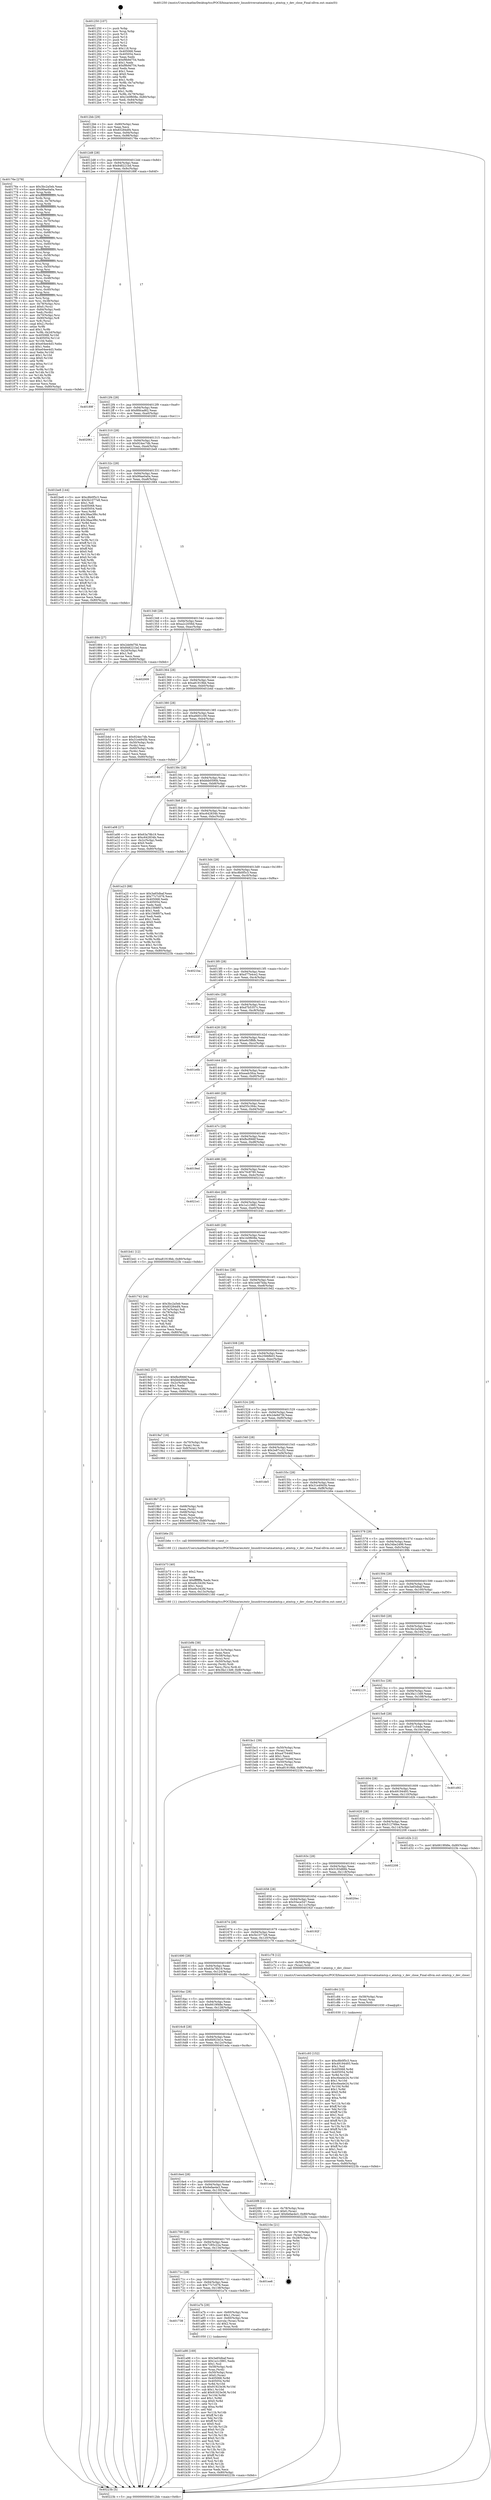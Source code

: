 digraph "0x401250" {
  label = "0x401250 (/mnt/c/Users/mathe/Desktop/tcc/POCII/binaries/extr_linuxdriversatmatmtcp.c_atmtcp_v_dev_close_Final-ollvm.out::main(0))"
  labelloc = "t"
  node[shape=record]

  Entry [label="",width=0.3,height=0.3,shape=circle,fillcolor=black,style=filled]
  "0x4012bb" [label="{
     0x4012bb [29]\l
     | [instrs]\l
     &nbsp;&nbsp;0x4012bb \<+3\>: mov -0x80(%rbp),%eax\l
     &nbsp;&nbsp;0x4012be \<+2\>: mov %eax,%ecx\l
     &nbsp;&nbsp;0x4012c0 \<+6\>: sub $0x83284df4,%ecx\l
     &nbsp;&nbsp;0x4012c6 \<+6\>: mov %eax,-0x94(%rbp)\l
     &nbsp;&nbsp;0x4012cc \<+6\>: mov %ecx,-0x98(%rbp)\l
     &nbsp;&nbsp;0x4012d2 \<+6\>: je 000000000040176e \<main+0x51e\>\l
  }"]
  "0x40176e" [label="{
     0x40176e [278]\l
     | [instrs]\l
     &nbsp;&nbsp;0x40176e \<+5\>: mov $0x3bc2a5eb,%eax\l
     &nbsp;&nbsp;0x401773 \<+5\>: mov $0x99ae0a0a,%ecx\l
     &nbsp;&nbsp;0x401778 \<+3\>: mov %rsp,%rdx\l
     &nbsp;&nbsp;0x40177b \<+4\>: add $0xfffffffffffffff0,%rdx\l
     &nbsp;&nbsp;0x40177f \<+3\>: mov %rdx,%rsp\l
     &nbsp;&nbsp;0x401782 \<+4\>: mov %rdx,-0x78(%rbp)\l
     &nbsp;&nbsp;0x401786 \<+3\>: mov %rsp,%rdx\l
     &nbsp;&nbsp;0x401789 \<+4\>: add $0xfffffffffffffff0,%rdx\l
     &nbsp;&nbsp;0x40178d \<+3\>: mov %rdx,%rsp\l
     &nbsp;&nbsp;0x401790 \<+3\>: mov %rsp,%rsi\l
     &nbsp;&nbsp;0x401793 \<+4\>: add $0xfffffffffffffff0,%rsi\l
     &nbsp;&nbsp;0x401797 \<+3\>: mov %rsi,%rsp\l
     &nbsp;&nbsp;0x40179a \<+4\>: mov %rsi,-0x70(%rbp)\l
     &nbsp;&nbsp;0x40179e \<+3\>: mov %rsp,%rsi\l
     &nbsp;&nbsp;0x4017a1 \<+4\>: add $0xfffffffffffffff0,%rsi\l
     &nbsp;&nbsp;0x4017a5 \<+3\>: mov %rsi,%rsp\l
     &nbsp;&nbsp;0x4017a8 \<+4\>: mov %rsi,-0x68(%rbp)\l
     &nbsp;&nbsp;0x4017ac \<+3\>: mov %rsp,%rsi\l
     &nbsp;&nbsp;0x4017af \<+4\>: add $0xfffffffffffffff0,%rsi\l
     &nbsp;&nbsp;0x4017b3 \<+3\>: mov %rsi,%rsp\l
     &nbsp;&nbsp;0x4017b6 \<+4\>: mov %rsi,-0x60(%rbp)\l
     &nbsp;&nbsp;0x4017ba \<+3\>: mov %rsp,%rsi\l
     &nbsp;&nbsp;0x4017bd \<+4\>: add $0xfffffffffffffff0,%rsi\l
     &nbsp;&nbsp;0x4017c1 \<+3\>: mov %rsi,%rsp\l
     &nbsp;&nbsp;0x4017c4 \<+4\>: mov %rsi,-0x58(%rbp)\l
     &nbsp;&nbsp;0x4017c8 \<+3\>: mov %rsp,%rsi\l
     &nbsp;&nbsp;0x4017cb \<+4\>: add $0xfffffffffffffff0,%rsi\l
     &nbsp;&nbsp;0x4017cf \<+3\>: mov %rsi,%rsp\l
     &nbsp;&nbsp;0x4017d2 \<+4\>: mov %rsi,-0x50(%rbp)\l
     &nbsp;&nbsp;0x4017d6 \<+3\>: mov %rsp,%rsi\l
     &nbsp;&nbsp;0x4017d9 \<+4\>: add $0xfffffffffffffff0,%rsi\l
     &nbsp;&nbsp;0x4017dd \<+3\>: mov %rsi,%rsp\l
     &nbsp;&nbsp;0x4017e0 \<+4\>: mov %rsi,-0x48(%rbp)\l
     &nbsp;&nbsp;0x4017e4 \<+3\>: mov %rsp,%rsi\l
     &nbsp;&nbsp;0x4017e7 \<+4\>: add $0xfffffffffffffff0,%rsi\l
     &nbsp;&nbsp;0x4017eb \<+3\>: mov %rsi,%rsp\l
     &nbsp;&nbsp;0x4017ee \<+4\>: mov %rsi,-0x40(%rbp)\l
     &nbsp;&nbsp;0x4017f2 \<+3\>: mov %rsp,%rsi\l
     &nbsp;&nbsp;0x4017f5 \<+4\>: add $0xfffffffffffffff0,%rsi\l
     &nbsp;&nbsp;0x4017f9 \<+3\>: mov %rsi,%rsp\l
     &nbsp;&nbsp;0x4017fc \<+4\>: mov %rsi,-0x38(%rbp)\l
     &nbsp;&nbsp;0x401800 \<+4\>: mov -0x78(%rbp),%rsi\l
     &nbsp;&nbsp;0x401804 \<+6\>: movl $0x0,(%rsi)\l
     &nbsp;&nbsp;0x40180a \<+6\>: mov -0x84(%rbp),%edi\l
     &nbsp;&nbsp;0x401810 \<+2\>: mov %edi,(%rdx)\l
     &nbsp;&nbsp;0x401812 \<+4\>: mov -0x70(%rbp),%rsi\l
     &nbsp;&nbsp;0x401816 \<+7\>: mov -0x90(%rbp),%r8\l
     &nbsp;&nbsp;0x40181d \<+3\>: mov %r8,(%rsi)\l
     &nbsp;&nbsp;0x401820 \<+3\>: cmpl $0x2,(%rdx)\l
     &nbsp;&nbsp;0x401823 \<+4\>: setne %r9b\l
     &nbsp;&nbsp;0x401827 \<+4\>: and $0x1,%r9b\l
     &nbsp;&nbsp;0x40182b \<+4\>: mov %r9b,-0x2d(%rbp)\l
     &nbsp;&nbsp;0x40182f \<+8\>: mov 0x405068,%r10d\l
     &nbsp;&nbsp;0x401837 \<+8\>: mov 0x405054,%r11d\l
     &nbsp;&nbsp;0x40183f \<+3\>: mov %r10d,%ebx\l
     &nbsp;&nbsp;0x401842 \<+6\>: add $0xe04ee4d3,%ebx\l
     &nbsp;&nbsp;0x401848 \<+3\>: sub $0x1,%ebx\l
     &nbsp;&nbsp;0x40184b \<+6\>: sub $0xe04ee4d3,%ebx\l
     &nbsp;&nbsp;0x401851 \<+4\>: imul %ebx,%r10d\l
     &nbsp;&nbsp;0x401855 \<+4\>: and $0x1,%r10d\l
     &nbsp;&nbsp;0x401859 \<+4\>: cmp $0x0,%r10d\l
     &nbsp;&nbsp;0x40185d \<+4\>: sete %r9b\l
     &nbsp;&nbsp;0x401861 \<+4\>: cmp $0xa,%r11d\l
     &nbsp;&nbsp;0x401865 \<+4\>: setl %r14b\l
     &nbsp;&nbsp;0x401869 \<+3\>: mov %r9b,%r15b\l
     &nbsp;&nbsp;0x40186c \<+3\>: and %r14b,%r15b\l
     &nbsp;&nbsp;0x40186f \<+3\>: xor %r14b,%r9b\l
     &nbsp;&nbsp;0x401872 \<+3\>: or %r9b,%r15b\l
     &nbsp;&nbsp;0x401875 \<+4\>: test $0x1,%r15b\l
     &nbsp;&nbsp;0x401879 \<+3\>: cmovne %ecx,%eax\l
     &nbsp;&nbsp;0x40187c \<+3\>: mov %eax,-0x80(%rbp)\l
     &nbsp;&nbsp;0x40187f \<+5\>: jmp 000000000040223b \<main+0xfeb\>\l
  }"]
  "0x4012d8" [label="{
     0x4012d8 [28]\l
     | [instrs]\l
     &nbsp;&nbsp;0x4012d8 \<+5\>: jmp 00000000004012dd \<main+0x8d\>\l
     &nbsp;&nbsp;0x4012dd \<+6\>: mov -0x94(%rbp),%eax\l
     &nbsp;&nbsp;0x4012e3 \<+5\>: sub $0x848221bd,%eax\l
     &nbsp;&nbsp;0x4012e8 \<+6\>: mov %eax,-0x9c(%rbp)\l
     &nbsp;&nbsp;0x4012ee \<+6\>: je 000000000040189f \<main+0x64f\>\l
  }"]
  Exit [label="",width=0.3,height=0.3,shape=circle,fillcolor=black,style=filled,peripheries=2]
  "0x40189f" [label="{
     0x40189f\l
  }", style=dashed]
  "0x4012f4" [label="{
     0x4012f4 [28]\l
     | [instrs]\l
     &nbsp;&nbsp;0x4012f4 \<+5\>: jmp 00000000004012f9 \<main+0xa9\>\l
     &nbsp;&nbsp;0x4012f9 \<+6\>: mov -0x94(%rbp),%eax\l
     &nbsp;&nbsp;0x4012ff \<+5\>: sub $0x8fdcad62,%eax\l
     &nbsp;&nbsp;0x401304 \<+6\>: mov %eax,-0xa0(%rbp)\l
     &nbsp;&nbsp;0x40130a \<+6\>: je 0000000000402061 \<main+0xe11\>\l
  }"]
  "0x401c93" [label="{
     0x401c93 [152]\l
     | [instrs]\l
     &nbsp;&nbsp;0x401c93 \<+5\>: mov $0xc8b0f5c3,%ecx\l
     &nbsp;&nbsp;0x401c98 \<+5\>: mov $0x49194493,%edx\l
     &nbsp;&nbsp;0x401c9d \<+3\>: mov $0x1,%sil\l
     &nbsp;&nbsp;0x401ca0 \<+8\>: mov 0x405068,%r8d\l
     &nbsp;&nbsp;0x401ca8 \<+8\>: mov 0x405054,%r9d\l
     &nbsp;&nbsp;0x401cb0 \<+3\>: mov %r8d,%r10d\l
     &nbsp;&nbsp;0x401cb3 \<+7\>: sub $0xc6ea4e24,%r10d\l
     &nbsp;&nbsp;0x401cba \<+4\>: sub $0x1,%r10d\l
     &nbsp;&nbsp;0x401cbe \<+7\>: add $0xc6ea4e24,%r10d\l
     &nbsp;&nbsp;0x401cc5 \<+4\>: imul %r10d,%r8d\l
     &nbsp;&nbsp;0x401cc9 \<+4\>: and $0x1,%r8d\l
     &nbsp;&nbsp;0x401ccd \<+4\>: cmp $0x0,%r8d\l
     &nbsp;&nbsp;0x401cd1 \<+4\>: sete %r11b\l
     &nbsp;&nbsp;0x401cd5 \<+4\>: cmp $0xa,%r9d\l
     &nbsp;&nbsp;0x401cd9 \<+3\>: setl %bl\l
     &nbsp;&nbsp;0x401cdc \<+3\>: mov %r11b,%r14b\l
     &nbsp;&nbsp;0x401cdf \<+4\>: xor $0xff,%r14b\l
     &nbsp;&nbsp;0x401ce3 \<+3\>: mov %bl,%r15b\l
     &nbsp;&nbsp;0x401ce6 \<+4\>: xor $0xff,%r15b\l
     &nbsp;&nbsp;0x401cea \<+4\>: xor $0x1,%sil\l
     &nbsp;&nbsp;0x401cee \<+3\>: mov %r14b,%r12b\l
     &nbsp;&nbsp;0x401cf1 \<+4\>: and $0xff,%r12b\l
     &nbsp;&nbsp;0x401cf5 \<+3\>: and %sil,%r11b\l
     &nbsp;&nbsp;0x401cf8 \<+3\>: mov %r15b,%r13b\l
     &nbsp;&nbsp;0x401cfb \<+4\>: and $0xff,%r13b\l
     &nbsp;&nbsp;0x401cff \<+3\>: and %sil,%bl\l
     &nbsp;&nbsp;0x401d02 \<+3\>: or %r11b,%r12b\l
     &nbsp;&nbsp;0x401d05 \<+3\>: or %bl,%r13b\l
     &nbsp;&nbsp;0x401d08 \<+3\>: xor %r13b,%r12b\l
     &nbsp;&nbsp;0x401d0b \<+3\>: or %r15b,%r14b\l
     &nbsp;&nbsp;0x401d0e \<+4\>: xor $0xff,%r14b\l
     &nbsp;&nbsp;0x401d12 \<+4\>: or $0x1,%sil\l
     &nbsp;&nbsp;0x401d16 \<+3\>: and %sil,%r14b\l
     &nbsp;&nbsp;0x401d19 \<+3\>: or %r14b,%r12b\l
     &nbsp;&nbsp;0x401d1c \<+4\>: test $0x1,%r12b\l
     &nbsp;&nbsp;0x401d20 \<+3\>: cmovne %edx,%ecx\l
     &nbsp;&nbsp;0x401d23 \<+3\>: mov %ecx,-0x80(%rbp)\l
     &nbsp;&nbsp;0x401d26 \<+5\>: jmp 000000000040223b \<main+0xfeb\>\l
  }"]
  "0x402061" [label="{
     0x402061\l
  }", style=dashed]
  "0x401310" [label="{
     0x401310 [28]\l
     | [instrs]\l
     &nbsp;&nbsp;0x401310 \<+5\>: jmp 0000000000401315 \<main+0xc5\>\l
     &nbsp;&nbsp;0x401315 \<+6\>: mov -0x94(%rbp),%eax\l
     &nbsp;&nbsp;0x40131b \<+5\>: sub $0x924ec7db,%eax\l
     &nbsp;&nbsp;0x401320 \<+6\>: mov %eax,-0xa4(%rbp)\l
     &nbsp;&nbsp;0x401326 \<+6\>: je 0000000000401be8 \<main+0x998\>\l
  }"]
  "0x401c84" [label="{
     0x401c84 [15]\l
     | [instrs]\l
     &nbsp;&nbsp;0x401c84 \<+4\>: mov -0x58(%rbp),%rax\l
     &nbsp;&nbsp;0x401c88 \<+3\>: mov (%rax),%rax\l
     &nbsp;&nbsp;0x401c8b \<+3\>: mov %rax,%rdi\l
     &nbsp;&nbsp;0x401c8e \<+5\>: call 0000000000401030 \<free@plt\>\l
     | [calls]\l
     &nbsp;&nbsp;0x401030 \{1\} (unknown)\l
  }"]
  "0x401be8" [label="{
     0x401be8 [144]\l
     | [instrs]\l
     &nbsp;&nbsp;0x401be8 \<+5\>: mov $0xc8b0f5c3,%eax\l
     &nbsp;&nbsp;0x401bed \<+5\>: mov $0x5b1077e8,%ecx\l
     &nbsp;&nbsp;0x401bf2 \<+2\>: mov $0x1,%dl\l
     &nbsp;&nbsp;0x401bf4 \<+7\>: mov 0x405068,%esi\l
     &nbsp;&nbsp;0x401bfb \<+7\>: mov 0x405054,%edi\l
     &nbsp;&nbsp;0x401c02 \<+3\>: mov %esi,%r8d\l
     &nbsp;&nbsp;0x401c05 \<+7\>: sub $0x38aa3f6c,%r8d\l
     &nbsp;&nbsp;0x401c0c \<+4\>: sub $0x1,%r8d\l
     &nbsp;&nbsp;0x401c10 \<+7\>: add $0x38aa3f6c,%r8d\l
     &nbsp;&nbsp;0x401c17 \<+4\>: imul %r8d,%esi\l
     &nbsp;&nbsp;0x401c1b \<+3\>: and $0x1,%esi\l
     &nbsp;&nbsp;0x401c1e \<+3\>: cmp $0x0,%esi\l
     &nbsp;&nbsp;0x401c21 \<+4\>: sete %r9b\l
     &nbsp;&nbsp;0x401c25 \<+3\>: cmp $0xa,%edi\l
     &nbsp;&nbsp;0x401c28 \<+4\>: setl %r10b\l
     &nbsp;&nbsp;0x401c2c \<+3\>: mov %r9b,%r11b\l
     &nbsp;&nbsp;0x401c2f \<+4\>: xor $0xff,%r11b\l
     &nbsp;&nbsp;0x401c33 \<+3\>: mov %r10b,%bl\l
     &nbsp;&nbsp;0x401c36 \<+3\>: xor $0xff,%bl\l
     &nbsp;&nbsp;0x401c39 \<+3\>: xor $0x0,%dl\l
     &nbsp;&nbsp;0x401c3c \<+3\>: mov %r11b,%r14b\l
     &nbsp;&nbsp;0x401c3f \<+4\>: and $0x0,%r14b\l
     &nbsp;&nbsp;0x401c43 \<+3\>: and %dl,%r9b\l
     &nbsp;&nbsp;0x401c46 \<+3\>: mov %bl,%r15b\l
     &nbsp;&nbsp;0x401c49 \<+4\>: and $0x0,%r15b\l
     &nbsp;&nbsp;0x401c4d \<+3\>: and %dl,%r10b\l
     &nbsp;&nbsp;0x401c50 \<+3\>: or %r9b,%r14b\l
     &nbsp;&nbsp;0x401c53 \<+3\>: or %r10b,%r15b\l
     &nbsp;&nbsp;0x401c56 \<+3\>: xor %r15b,%r14b\l
     &nbsp;&nbsp;0x401c59 \<+3\>: or %bl,%r11b\l
     &nbsp;&nbsp;0x401c5c \<+4\>: xor $0xff,%r11b\l
     &nbsp;&nbsp;0x401c60 \<+3\>: or $0x0,%dl\l
     &nbsp;&nbsp;0x401c63 \<+3\>: and %dl,%r11b\l
     &nbsp;&nbsp;0x401c66 \<+3\>: or %r11b,%r14b\l
     &nbsp;&nbsp;0x401c69 \<+4\>: test $0x1,%r14b\l
     &nbsp;&nbsp;0x401c6d \<+3\>: cmovne %ecx,%eax\l
     &nbsp;&nbsp;0x401c70 \<+3\>: mov %eax,-0x80(%rbp)\l
     &nbsp;&nbsp;0x401c73 \<+5\>: jmp 000000000040223b \<main+0xfeb\>\l
  }"]
  "0x40132c" [label="{
     0x40132c [28]\l
     | [instrs]\l
     &nbsp;&nbsp;0x40132c \<+5\>: jmp 0000000000401331 \<main+0xe1\>\l
     &nbsp;&nbsp;0x401331 \<+6\>: mov -0x94(%rbp),%eax\l
     &nbsp;&nbsp;0x401337 \<+5\>: sub $0x99ae0a0a,%eax\l
     &nbsp;&nbsp;0x40133c \<+6\>: mov %eax,-0xa8(%rbp)\l
     &nbsp;&nbsp;0x401342 \<+6\>: je 0000000000401884 \<main+0x634\>\l
  }"]
  "0x401b9b" [label="{
     0x401b9b [38]\l
     | [instrs]\l
     &nbsp;&nbsp;0x401b9b \<+6\>: mov -0x13c(%rbp),%ecx\l
     &nbsp;&nbsp;0x401ba1 \<+3\>: imul %eax,%ecx\l
     &nbsp;&nbsp;0x401ba4 \<+4\>: mov -0x58(%rbp),%rsi\l
     &nbsp;&nbsp;0x401ba8 \<+3\>: mov (%rsi),%rsi\l
     &nbsp;&nbsp;0x401bab \<+4\>: mov -0x50(%rbp),%rdi\l
     &nbsp;&nbsp;0x401baf \<+3\>: movslq (%rdi),%rdi\l
     &nbsp;&nbsp;0x401bb2 \<+3\>: mov %ecx,(%rsi,%rdi,4)\l
     &nbsp;&nbsp;0x401bb5 \<+7\>: movl $0x3fa113d9,-0x80(%rbp)\l
     &nbsp;&nbsp;0x401bbc \<+5\>: jmp 000000000040223b \<main+0xfeb\>\l
  }"]
  "0x401884" [label="{
     0x401884 [27]\l
     | [instrs]\l
     &nbsp;&nbsp;0x401884 \<+5\>: mov $0x2de9d7fd,%eax\l
     &nbsp;&nbsp;0x401889 \<+5\>: mov $0x848221bd,%ecx\l
     &nbsp;&nbsp;0x40188e \<+3\>: mov -0x2d(%rbp),%dl\l
     &nbsp;&nbsp;0x401891 \<+3\>: test $0x1,%dl\l
     &nbsp;&nbsp;0x401894 \<+3\>: cmovne %ecx,%eax\l
     &nbsp;&nbsp;0x401897 \<+3\>: mov %eax,-0x80(%rbp)\l
     &nbsp;&nbsp;0x40189a \<+5\>: jmp 000000000040223b \<main+0xfeb\>\l
  }"]
  "0x401348" [label="{
     0x401348 [28]\l
     | [instrs]\l
     &nbsp;&nbsp;0x401348 \<+5\>: jmp 000000000040134d \<main+0xfd\>\l
     &nbsp;&nbsp;0x40134d \<+6\>: mov -0x94(%rbp),%eax\l
     &nbsp;&nbsp;0x401353 \<+5\>: sub $0xa2c2056d,%eax\l
     &nbsp;&nbsp;0x401358 \<+6\>: mov %eax,-0xac(%rbp)\l
     &nbsp;&nbsp;0x40135e \<+6\>: je 0000000000402009 \<main+0xdb9\>\l
  }"]
  "0x401b73" [label="{
     0x401b73 [40]\l
     | [instrs]\l
     &nbsp;&nbsp;0x401b73 \<+5\>: mov $0x2,%ecx\l
     &nbsp;&nbsp;0x401b78 \<+1\>: cltd\l
     &nbsp;&nbsp;0x401b79 \<+2\>: idiv %ecx\l
     &nbsp;&nbsp;0x401b7b \<+6\>: imul $0xfffffffe,%edx,%ecx\l
     &nbsp;&nbsp;0x401b81 \<+6\>: sub $0xe6c342fd,%ecx\l
     &nbsp;&nbsp;0x401b87 \<+3\>: add $0x1,%ecx\l
     &nbsp;&nbsp;0x401b8a \<+6\>: add $0xe6c342fd,%ecx\l
     &nbsp;&nbsp;0x401b90 \<+6\>: mov %ecx,-0x13c(%rbp)\l
     &nbsp;&nbsp;0x401b96 \<+5\>: call 0000000000401160 \<next_i\>\l
     | [calls]\l
     &nbsp;&nbsp;0x401160 \{1\} (/mnt/c/Users/mathe/Desktop/tcc/POCII/binaries/extr_linuxdriversatmatmtcp.c_atmtcp_v_dev_close_Final-ollvm.out::next_i)\l
  }"]
  "0x402009" [label="{
     0x402009\l
  }", style=dashed]
  "0x401364" [label="{
     0x401364 [28]\l
     | [instrs]\l
     &nbsp;&nbsp;0x401364 \<+5\>: jmp 0000000000401369 \<main+0x119\>\l
     &nbsp;&nbsp;0x401369 \<+6\>: mov -0x94(%rbp),%eax\l
     &nbsp;&nbsp;0x40136f \<+5\>: sub $0xa81919bb,%eax\l
     &nbsp;&nbsp;0x401374 \<+6\>: mov %eax,-0xb0(%rbp)\l
     &nbsp;&nbsp;0x40137a \<+6\>: je 0000000000401b4d \<main+0x8fd\>\l
  }"]
  "0x401a98" [label="{
     0x401a98 [169]\l
     | [instrs]\l
     &nbsp;&nbsp;0x401a98 \<+5\>: mov $0x3a65dbaf,%ecx\l
     &nbsp;&nbsp;0x401a9d \<+5\>: mov $0x1a1c3881,%edx\l
     &nbsp;&nbsp;0x401aa2 \<+3\>: mov $0x1,%sil\l
     &nbsp;&nbsp;0x401aa5 \<+4\>: mov -0x58(%rbp),%rdi\l
     &nbsp;&nbsp;0x401aa9 \<+3\>: mov %rax,(%rdi)\l
     &nbsp;&nbsp;0x401aac \<+4\>: mov -0x50(%rbp),%rax\l
     &nbsp;&nbsp;0x401ab0 \<+6\>: movl $0x0,(%rax)\l
     &nbsp;&nbsp;0x401ab6 \<+8\>: mov 0x405068,%r8d\l
     &nbsp;&nbsp;0x401abe \<+8\>: mov 0x405054,%r9d\l
     &nbsp;&nbsp;0x401ac6 \<+3\>: mov %r8d,%r10d\l
     &nbsp;&nbsp;0x401ac9 \<+7\>: sub $0x91923e36,%r10d\l
     &nbsp;&nbsp;0x401ad0 \<+4\>: sub $0x1,%r10d\l
     &nbsp;&nbsp;0x401ad4 \<+7\>: add $0x91923e36,%r10d\l
     &nbsp;&nbsp;0x401adb \<+4\>: imul %r10d,%r8d\l
     &nbsp;&nbsp;0x401adf \<+4\>: and $0x1,%r8d\l
     &nbsp;&nbsp;0x401ae3 \<+4\>: cmp $0x0,%r8d\l
     &nbsp;&nbsp;0x401ae7 \<+4\>: sete %r11b\l
     &nbsp;&nbsp;0x401aeb \<+4\>: cmp $0xa,%r9d\l
     &nbsp;&nbsp;0x401aef \<+3\>: setl %bl\l
     &nbsp;&nbsp;0x401af2 \<+3\>: mov %r11b,%r14b\l
     &nbsp;&nbsp;0x401af5 \<+4\>: xor $0xff,%r14b\l
     &nbsp;&nbsp;0x401af9 \<+3\>: mov %bl,%r15b\l
     &nbsp;&nbsp;0x401afc \<+4\>: xor $0xff,%r15b\l
     &nbsp;&nbsp;0x401b00 \<+4\>: xor $0x0,%sil\l
     &nbsp;&nbsp;0x401b04 \<+3\>: mov %r14b,%r12b\l
     &nbsp;&nbsp;0x401b07 \<+4\>: and $0x0,%r12b\l
     &nbsp;&nbsp;0x401b0b \<+3\>: and %sil,%r11b\l
     &nbsp;&nbsp;0x401b0e \<+3\>: mov %r15b,%r13b\l
     &nbsp;&nbsp;0x401b11 \<+4\>: and $0x0,%r13b\l
     &nbsp;&nbsp;0x401b15 \<+3\>: and %sil,%bl\l
     &nbsp;&nbsp;0x401b18 \<+3\>: or %r11b,%r12b\l
     &nbsp;&nbsp;0x401b1b \<+3\>: or %bl,%r13b\l
     &nbsp;&nbsp;0x401b1e \<+3\>: xor %r13b,%r12b\l
     &nbsp;&nbsp;0x401b21 \<+3\>: or %r15b,%r14b\l
     &nbsp;&nbsp;0x401b24 \<+4\>: xor $0xff,%r14b\l
     &nbsp;&nbsp;0x401b28 \<+4\>: or $0x0,%sil\l
     &nbsp;&nbsp;0x401b2c \<+3\>: and %sil,%r14b\l
     &nbsp;&nbsp;0x401b2f \<+3\>: or %r14b,%r12b\l
     &nbsp;&nbsp;0x401b32 \<+4\>: test $0x1,%r12b\l
     &nbsp;&nbsp;0x401b36 \<+3\>: cmovne %edx,%ecx\l
     &nbsp;&nbsp;0x401b39 \<+3\>: mov %ecx,-0x80(%rbp)\l
     &nbsp;&nbsp;0x401b3c \<+5\>: jmp 000000000040223b \<main+0xfeb\>\l
  }"]
  "0x401b4d" [label="{
     0x401b4d [33]\l
     | [instrs]\l
     &nbsp;&nbsp;0x401b4d \<+5\>: mov $0x924ec7db,%eax\l
     &nbsp;&nbsp;0x401b52 \<+5\>: mov $0x31e4945b,%ecx\l
     &nbsp;&nbsp;0x401b57 \<+4\>: mov -0x50(%rbp),%rdx\l
     &nbsp;&nbsp;0x401b5b \<+2\>: mov (%rdx),%esi\l
     &nbsp;&nbsp;0x401b5d \<+4\>: mov -0x60(%rbp),%rdx\l
     &nbsp;&nbsp;0x401b61 \<+2\>: cmp (%rdx),%esi\l
     &nbsp;&nbsp;0x401b63 \<+3\>: cmovl %ecx,%eax\l
     &nbsp;&nbsp;0x401b66 \<+3\>: mov %eax,-0x80(%rbp)\l
     &nbsp;&nbsp;0x401b69 \<+5\>: jmp 000000000040223b \<main+0xfeb\>\l
  }"]
  "0x401380" [label="{
     0x401380 [28]\l
     | [instrs]\l
     &nbsp;&nbsp;0x401380 \<+5\>: jmp 0000000000401385 \<main+0x135\>\l
     &nbsp;&nbsp;0x401385 \<+6\>: mov -0x94(%rbp),%eax\l
     &nbsp;&nbsp;0x40138b \<+5\>: sub $0xa9d01c56,%eax\l
     &nbsp;&nbsp;0x401390 \<+6\>: mov %eax,-0xb4(%rbp)\l
     &nbsp;&nbsp;0x401396 \<+6\>: je 0000000000402165 \<main+0xf15\>\l
  }"]
  "0x401738" [label="{
     0x401738\l
  }", style=dashed]
  "0x402165" [label="{
     0x402165\l
  }", style=dashed]
  "0x40139c" [label="{
     0x40139c [28]\l
     | [instrs]\l
     &nbsp;&nbsp;0x40139c \<+5\>: jmp 00000000004013a1 \<main+0x151\>\l
     &nbsp;&nbsp;0x4013a1 \<+6\>: mov -0x94(%rbp),%eax\l
     &nbsp;&nbsp;0x4013a7 \<+5\>: sub $0xbbb0590b,%eax\l
     &nbsp;&nbsp;0x4013ac \<+6\>: mov %eax,-0xb8(%rbp)\l
     &nbsp;&nbsp;0x4013b2 \<+6\>: je 0000000000401a08 \<main+0x7b8\>\l
  }"]
  "0x401a7b" [label="{
     0x401a7b [29]\l
     | [instrs]\l
     &nbsp;&nbsp;0x401a7b \<+4\>: mov -0x60(%rbp),%rax\l
     &nbsp;&nbsp;0x401a7f \<+6\>: movl $0x1,(%rax)\l
     &nbsp;&nbsp;0x401a85 \<+4\>: mov -0x60(%rbp),%rax\l
     &nbsp;&nbsp;0x401a89 \<+3\>: movslq (%rax),%rax\l
     &nbsp;&nbsp;0x401a8c \<+4\>: shl $0x2,%rax\l
     &nbsp;&nbsp;0x401a90 \<+3\>: mov %rax,%rdi\l
     &nbsp;&nbsp;0x401a93 \<+5\>: call 0000000000401050 \<malloc@plt\>\l
     | [calls]\l
     &nbsp;&nbsp;0x401050 \{1\} (unknown)\l
  }"]
  "0x401a08" [label="{
     0x401a08 [27]\l
     | [instrs]\l
     &nbsp;&nbsp;0x401a08 \<+5\>: mov $0x63a78b19,%eax\l
     &nbsp;&nbsp;0x401a0d \<+5\>: mov $0xc642834b,%ecx\l
     &nbsp;&nbsp;0x401a12 \<+3\>: mov -0x2c(%rbp),%edx\l
     &nbsp;&nbsp;0x401a15 \<+3\>: cmp $0x0,%edx\l
     &nbsp;&nbsp;0x401a18 \<+3\>: cmove %ecx,%eax\l
     &nbsp;&nbsp;0x401a1b \<+3\>: mov %eax,-0x80(%rbp)\l
     &nbsp;&nbsp;0x401a1e \<+5\>: jmp 000000000040223b \<main+0xfeb\>\l
  }"]
  "0x4013b8" [label="{
     0x4013b8 [28]\l
     | [instrs]\l
     &nbsp;&nbsp;0x4013b8 \<+5\>: jmp 00000000004013bd \<main+0x16d\>\l
     &nbsp;&nbsp;0x4013bd \<+6\>: mov -0x94(%rbp),%eax\l
     &nbsp;&nbsp;0x4013c3 \<+5\>: sub $0xc642834b,%eax\l
     &nbsp;&nbsp;0x4013c8 \<+6\>: mov %eax,-0xbc(%rbp)\l
     &nbsp;&nbsp;0x4013ce \<+6\>: je 0000000000401a23 \<main+0x7d3\>\l
  }"]
  "0x40171c" [label="{
     0x40171c [28]\l
     | [instrs]\l
     &nbsp;&nbsp;0x40171c \<+5\>: jmp 0000000000401721 \<main+0x4d1\>\l
     &nbsp;&nbsp;0x401721 \<+6\>: mov -0x94(%rbp),%eax\l
     &nbsp;&nbsp;0x401727 \<+5\>: sub $0x77c7c076,%eax\l
     &nbsp;&nbsp;0x40172c \<+6\>: mov %eax,-0x138(%rbp)\l
     &nbsp;&nbsp;0x401732 \<+6\>: je 0000000000401a7b \<main+0x82b\>\l
  }"]
  "0x401a23" [label="{
     0x401a23 [88]\l
     | [instrs]\l
     &nbsp;&nbsp;0x401a23 \<+5\>: mov $0x3a65dbaf,%eax\l
     &nbsp;&nbsp;0x401a28 \<+5\>: mov $0x77c7c076,%ecx\l
     &nbsp;&nbsp;0x401a2d \<+7\>: mov 0x405068,%edx\l
     &nbsp;&nbsp;0x401a34 \<+7\>: mov 0x405054,%esi\l
     &nbsp;&nbsp;0x401a3b \<+2\>: mov %edx,%edi\l
     &nbsp;&nbsp;0x401a3d \<+6\>: add $0x1568f07a,%edi\l
     &nbsp;&nbsp;0x401a43 \<+3\>: sub $0x1,%edi\l
     &nbsp;&nbsp;0x401a46 \<+6\>: sub $0x1568f07a,%edi\l
     &nbsp;&nbsp;0x401a4c \<+3\>: imul %edi,%edx\l
     &nbsp;&nbsp;0x401a4f \<+3\>: and $0x1,%edx\l
     &nbsp;&nbsp;0x401a52 \<+3\>: cmp $0x0,%edx\l
     &nbsp;&nbsp;0x401a55 \<+4\>: sete %r8b\l
     &nbsp;&nbsp;0x401a59 \<+3\>: cmp $0xa,%esi\l
     &nbsp;&nbsp;0x401a5c \<+4\>: setl %r9b\l
     &nbsp;&nbsp;0x401a60 \<+3\>: mov %r8b,%r10b\l
     &nbsp;&nbsp;0x401a63 \<+3\>: and %r9b,%r10b\l
     &nbsp;&nbsp;0x401a66 \<+3\>: xor %r9b,%r8b\l
     &nbsp;&nbsp;0x401a69 \<+3\>: or %r8b,%r10b\l
     &nbsp;&nbsp;0x401a6c \<+4\>: test $0x1,%r10b\l
     &nbsp;&nbsp;0x401a70 \<+3\>: cmovne %ecx,%eax\l
     &nbsp;&nbsp;0x401a73 \<+3\>: mov %eax,-0x80(%rbp)\l
     &nbsp;&nbsp;0x401a76 \<+5\>: jmp 000000000040223b \<main+0xfeb\>\l
  }"]
  "0x4013d4" [label="{
     0x4013d4 [28]\l
     | [instrs]\l
     &nbsp;&nbsp;0x4013d4 \<+5\>: jmp 00000000004013d9 \<main+0x189\>\l
     &nbsp;&nbsp;0x4013d9 \<+6\>: mov -0x94(%rbp),%eax\l
     &nbsp;&nbsp;0x4013df \<+5\>: sub $0xc8b0f5c3,%eax\l
     &nbsp;&nbsp;0x4013e4 \<+6\>: mov %eax,-0xc0(%rbp)\l
     &nbsp;&nbsp;0x4013ea \<+6\>: je 00000000004021ba \<main+0xf6a\>\l
  }"]
  "0x401ee6" [label="{
     0x401ee6\l
  }", style=dashed]
  "0x4021ba" [label="{
     0x4021ba\l
  }", style=dashed]
  "0x4013f0" [label="{
     0x4013f0 [28]\l
     | [instrs]\l
     &nbsp;&nbsp;0x4013f0 \<+5\>: jmp 00000000004013f5 \<main+0x1a5\>\l
     &nbsp;&nbsp;0x4013f5 \<+6\>: mov -0x94(%rbp),%eax\l
     &nbsp;&nbsp;0x4013fb \<+5\>: sub $0xd77b4ce2,%eax\l
     &nbsp;&nbsp;0x401400 \<+6\>: mov %eax,-0xc4(%rbp)\l
     &nbsp;&nbsp;0x401406 \<+6\>: je 0000000000401f3e \<main+0xcee\>\l
  }"]
  "0x401700" [label="{
     0x401700 [28]\l
     | [instrs]\l
     &nbsp;&nbsp;0x401700 \<+5\>: jmp 0000000000401705 \<main+0x4b5\>\l
     &nbsp;&nbsp;0x401705 \<+6\>: mov -0x94(%rbp),%eax\l
     &nbsp;&nbsp;0x40170b \<+5\>: sub $0x7285c22a,%eax\l
     &nbsp;&nbsp;0x401710 \<+6\>: mov %eax,-0x134(%rbp)\l
     &nbsp;&nbsp;0x401716 \<+6\>: je 0000000000401ee6 \<main+0xc96\>\l
  }"]
  "0x401f3e" [label="{
     0x401f3e\l
  }", style=dashed]
  "0x40140c" [label="{
     0x40140c [28]\l
     | [instrs]\l
     &nbsp;&nbsp;0x40140c \<+5\>: jmp 0000000000401411 \<main+0x1c1\>\l
     &nbsp;&nbsp;0x401411 \<+6\>: mov -0x94(%rbp),%eax\l
     &nbsp;&nbsp;0x401417 \<+5\>: sub $0xd7b5357c,%eax\l
     &nbsp;&nbsp;0x40141c \<+6\>: mov %eax,-0xc8(%rbp)\l
     &nbsp;&nbsp;0x401422 \<+6\>: je 000000000040222f \<main+0xfdf\>\l
  }"]
  "0x40210e" [label="{
     0x40210e [21]\l
     | [instrs]\l
     &nbsp;&nbsp;0x40210e \<+4\>: mov -0x78(%rbp),%rax\l
     &nbsp;&nbsp;0x402112 \<+2\>: mov (%rax),%eax\l
     &nbsp;&nbsp;0x402114 \<+4\>: lea -0x28(%rbp),%rsp\l
     &nbsp;&nbsp;0x402118 \<+1\>: pop %rbx\l
     &nbsp;&nbsp;0x402119 \<+2\>: pop %r12\l
     &nbsp;&nbsp;0x40211b \<+2\>: pop %r13\l
     &nbsp;&nbsp;0x40211d \<+2\>: pop %r14\l
     &nbsp;&nbsp;0x40211f \<+2\>: pop %r15\l
     &nbsp;&nbsp;0x402121 \<+1\>: pop %rbp\l
     &nbsp;&nbsp;0x402122 \<+1\>: ret\l
  }"]
  "0x40222f" [label="{
     0x40222f\l
  }", style=dashed]
  "0x401428" [label="{
     0x401428 [28]\l
     | [instrs]\l
     &nbsp;&nbsp;0x401428 \<+5\>: jmp 000000000040142d \<main+0x1dd\>\l
     &nbsp;&nbsp;0x40142d \<+6\>: mov -0x94(%rbp),%eax\l
     &nbsp;&nbsp;0x401433 \<+5\>: sub $0xe6c5ffdb,%eax\l
     &nbsp;&nbsp;0x401438 \<+6\>: mov %eax,-0xcc(%rbp)\l
     &nbsp;&nbsp;0x40143e \<+6\>: je 0000000000401e6b \<main+0xc1b\>\l
  }"]
  "0x4016e4" [label="{
     0x4016e4 [28]\l
     | [instrs]\l
     &nbsp;&nbsp;0x4016e4 \<+5\>: jmp 00000000004016e9 \<main+0x499\>\l
     &nbsp;&nbsp;0x4016e9 \<+6\>: mov -0x94(%rbp),%eax\l
     &nbsp;&nbsp;0x4016ef \<+5\>: sub $0x6efae4e3,%eax\l
     &nbsp;&nbsp;0x4016f4 \<+6\>: mov %eax,-0x130(%rbp)\l
     &nbsp;&nbsp;0x4016fa \<+6\>: je 000000000040210e \<main+0xebe\>\l
  }"]
  "0x401e6b" [label="{
     0x401e6b\l
  }", style=dashed]
  "0x401444" [label="{
     0x401444 [28]\l
     | [instrs]\l
     &nbsp;&nbsp;0x401444 \<+5\>: jmp 0000000000401449 \<main+0x1f9\>\l
     &nbsp;&nbsp;0x401449 \<+6\>: mov -0x94(%rbp),%eax\l
     &nbsp;&nbsp;0x40144f \<+5\>: sub $0xeadc5fca,%eax\l
     &nbsp;&nbsp;0x401454 \<+6\>: mov %eax,-0xd0(%rbp)\l
     &nbsp;&nbsp;0x40145a \<+6\>: je 0000000000401d71 \<main+0xb21\>\l
  }"]
  "0x401eda" [label="{
     0x401eda\l
  }", style=dashed]
  "0x401d71" [label="{
     0x401d71\l
  }", style=dashed]
  "0x401460" [label="{
     0x401460 [28]\l
     | [instrs]\l
     &nbsp;&nbsp;0x401460 \<+5\>: jmp 0000000000401465 \<main+0x215\>\l
     &nbsp;&nbsp;0x401465 \<+6\>: mov -0x94(%rbp),%eax\l
     &nbsp;&nbsp;0x40146b \<+5\>: sub $0xf35c394c,%eax\l
     &nbsp;&nbsp;0x401470 \<+6\>: mov %eax,-0xd4(%rbp)\l
     &nbsp;&nbsp;0x401476 \<+6\>: je 0000000000401d37 \<main+0xae7\>\l
  }"]
  "0x4016c8" [label="{
     0x4016c8 [28]\l
     | [instrs]\l
     &nbsp;&nbsp;0x4016c8 \<+5\>: jmp 00000000004016cd \<main+0x47d\>\l
     &nbsp;&nbsp;0x4016cd \<+6\>: mov -0x94(%rbp),%eax\l
     &nbsp;&nbsp;0x4016d3 \<+5\>: sub $0x6b923e1e,%eax\l
     &nbsp;&nbsp;0x4016d8 \<+6\>: mov %eax,-0x12c(%rbp)\l
     &nbsp;&nbsp;0x4016de \<+6\>: je 0000000000401eda \<main+0xc8a\>\l
  }"]
  "0x401d37" [label="{
     0x401d37\l
  }", style=dashed]
  "0x40147c" [label="{
     0x40147c [28]\l
     | [instrs]\l
     &nbsp;&nbsp;0x40147c \<+5\>: jmp 0000000000401481 \<main+0x231\>\l
     &nbsp;&nbsp;0x401481 \<+6\>: mov -0x94(%rbp),%eax\l
     &nbsp;&nbsp;0x401487 \<+5\>: sub $0xfbcf066f,%eax\l
     &nbsp;&nbsp;0x40148c \<+6\>: mov %eax,-0xd8(%rbp)\l
     &nbsp;&nbsp;0x401492 \<+6\>: je 00000000004019ed \<main+0x79d\>\l
  }"]
  "0x4020f8" [label="{
     0x4020f8 [22]\l
     | [instrs]\l
     &nbsp;&nbsp;0x4020f8 \<+4\>: mov -0x78(%rbp),%rax\l
     &nbsp;&nbsp;0x4020fc \<+6\>: movl $0x0,(%rax)\l
     &nbsp;&nbsp;0x402102 \<+7\>: movl $0x6efae4e3,-0x80(%rbp)\l
     &nbsp;&nbsp;0x402109 \<+5\>: jmp 000000000040223b \<main+0xfeb\>\l
  }"]
  "0x4019ed" [label="{
     0x4019ed\l
  }", style=dashed]
  "0x401498" [label="{
     0x401498 [28]\l
     | [instrs]\l
     &nbsp;&nbsp;0x401498 \<+5\>: jmp 000000000040149d \<main+0x24d\>\l
     &nbsp;&nbsp;0x40149d \<+6\>: mov -0x94(%rbp),%eax\l
     &nbsp;&nbsp;0x4014a3 \<+5\>: sub $0x70c8780,%eax\l
     &nbsp;&nbsp;0x4014a8 \<+6\>: mov %eax,-0xdc(%rbp)\l
     &nbsp;&nbsp;0x4014ae \<+6\>: je 00000000004021e1 \<main+0xf91\>\l
  }"]
  "0x4016ac" [label="{
     0x4016ac [28]\l
     | [instrs]\l
     &nbsp;&nbsp;0x4016ac \<+5\>: jmp 00000000004016b1 \<main+0x461\>\l
     &nbsp;&nbsp;0x4016b1 \<+6\>: mov -0x94(%rbp),%eax\l
     &nbsp;&nbsp;0x4016b7 \<+5\>: sub $0x6619f48e,%eax\l
     &nbsp;&nbsp;0x4016bc \<+6\>: mov %eax,-0x128(%rbp)\l
     &nbsp;&nbsp;0x4016c2 \<+6\>: je 00000000004020f8 \<main+0xea8\>\l
  }"]
  "0x4021e1" [label="{
     0x4021e1\l
  }", style=dashed]
  "0x4014b4" [label="{
     0x4014b4 [28]\l
     | [instrs]\l
     &nbsp;&nbsp;0x4014b4 \<+5\>: jmp 00000000004014b9 \<main+0x269\>\l
     &nbsp;&nbsp;0x4014b9 \<+6\>: mov -0x94(%rbp),%eax\l
     &nbsp;&nbsp;0x4014bf \<+5\>: sub $0x1a1c3881,%eax\l
     &nbsp;&nbsp;0x4014c4 \<+6\>: mov %eax,-0xe0(%rbp)\l
     &nbsp;&nbsp;0x4014ca \<+6\>: je 0000000000401b41 \<main+0x8f1\>\l
  }"]
  "0x401ffd" [label="{
     0x401ffd\l
  }", style=dashed]
  "0x401b41" [label="{
     0x401b41 [12]\l
     | [instrs]\l
     &nbsp;&nbsp;0x401b41 \<+7\>: movl $0xa81919bb,-0x80(%rbp)\l
     &nbsp;&nbsp;0x401b48 \<+5\>: jmp 000000000040223b \<main+0xfeb\>\l
  }"]
  "0x4014d0" [label="{
     0x4014d0 [28]\l
     | [instrs]\l
     &nbsp;&nbsp;0x4014d0 \<+5\>: jmp 00000000004014d5 \<main+0x285\>\l
     &nbsp;&nbsp;0x4014d5 \<+6\>: mov -0x94(%rbp),%eax\l
     &nbsp;&nbsp;0x4014db \<+5\>: sub $0x1b0f608e,%eax\l
     &nbsp;&nbsp;0x4014e0 \<+6\>: mov %eax,-0xe4(%rbp)\l
     &nbsp;&nbsp;0x4014e6 \<+6\>: je 0000000000401742 \<main+0x4f2\>\l
  }"]
  "0x401690" [label="{
     0x401690 [28]\l
     | [instrs]\l
     &nbsp;&nbsp;0x401690 \<+5\>: jmp 0000000000401695 \<main+0x445\>\l
     &nbsp;&nbsp;0x401695 \<+6\>: mov -0x94(%rbp),%eax\l
     &nbsp;&nbsp;0x40169b \<+5\>: sub $0x63a78b19,%eax\l
     &nbsp;&nbsp;0x4016a0 \<+6\>: mov %eax,-0x124(%rbp)\l
     &nbsp;&nbsp;0x4016a6 \<+6\>: je 0000000000401ffd \<main+0xdad\>\l
  }"]
  "0x401742" [label="{
     0x401742 [44]\l
     | [instrs]\l
     &nbsp;&nbsp;0x401742 \<+5\>: mov $0x3bc2a5eb,%eax\l
     &nbsp;&nbsp;0x401747 \<+5\>: mov $0x83284df4,%ecx\l
     &nbsp;&nbsp;0x40174c \<+3\>: mov -0x7a(%rbp),%dl\l
     &nbsp;&nbsp;0x40174f \<+4\>: mov -0x79(%rbp),%sil\l
     &nbsp;&nbsp;0x401753 \<+3\>: mov %dl,%dil\l
     &nbsp;&nbsp;0x401756 \<+3\>: and %sil,%dil\l
     &nbsp;&nbsp;0x401759 \<+3\>: xor %sil,%dl\l
     &nbsp;&nbsp;0x40175c \<+3\>: or %dl,%dil\l
     &nbsp;&nbsp;0x40175f \<+4\>: test $0x1,%dil\l
     &nbsp;&nbsp;0x401763 \<+3\>: cmovne %ecx,%eax\l
     &nbsp;&nbsp;0x401766 \<+3\>: mov %eax,-0x80(%rbp)\l
     &nbsp;&nbsp;0x401769 \<+5\>: jmp 000000000040223b \<main+0xfeb\>\l
  }"]
  "0x4014ec" [label="{
     0x4014ec [28]\l
     | [instrs]\l
     &nbsp;&nbsp;0x4014ec \<+5\>: jmp 00000000004014f1 \<main+0x2a1\>\l
     &nbsp;&nbsp;0x4014f1 \<+6\>: mov -0x94(%rbp),%eax\l
     &nbsp;&nbsp;0x4014f7 \<+5\>: sub $0x1e467bda,%eax\l
     &nbsp;&nbsp;0x4014fc \<+6\>: mov %eax,-0xe8(%rbp)\l
     &nbsp;&nbsp;0x401502 \<+6\>: je 00000000004019d2 \<main+0x782\>\l
  }"]
  "0x40223b" [label="{
     0x40223b [5]\l
     | [instrs]\l
     &nbsp;&nbsp;0x40223b \<+5\>: jmp 00000000004012bb \<main+0x6b\>\l
  }"]
  "0x401250" [label="{
     0x401250 [107]\l
     | [instrs]\l
     &nbsp;&nbsp;0x401250 \<+1\>: push %rbp\l
     &nbsp;&nbsp;0x401251 \<+3\>: mov %rsp,%rbp\l
     &nbsp;&nbsp;0x401254 \<+2\>: push %r15\l
     &nbsp;&nbsp;0x401256 \<+2\>: push %r14\l
     &nbsp;&nbsp;0x401258 \<+2\>: push %r13\l
     &nbsp;&nbsp;0x40125a \<+2\>: push %r12\l
     &nbsp;&nbsp;0x40125c \<+1\>: push %rbx\l
     &nbsp;&nbsp;0x40125d \<+7\>: sub $0x118,%rsp\l
     &nbsp;&nbsp;0x401264 \<+7\>: mov 0x405068,%eax\l
     &nbsp;&nbsp;0x40126b \<+7\>: mov 0x405054,%ecx\l
     &nbsp;&nbsp;0x401272 \<+2\>: mov %eax,%edx\l
     &nbsp;&nbsp;0x401274 \<+6\>: sub $0xf9b9d754,%edx\l
     &nbsp;&nbsp;0x40127a \<+3\>: sub $0x1,%edx\l
     &nbsp;&nbsp;0x40127d \<+6\>: add $0xf9b9d754,%edx\l
     &nbsp;&nbsp;0x401283 \<+3\>: imul %edx,%eax\l
     &nbsp;&nbsp;0x401286 \<+3\>: and $0x1,%eax\l
     &nbsp;&nbsp;0x401289 \<+3\>: cmp $0x0,%eax\l
     &nbsp;&nbsp;0x40128c \<+4\>: sete %r8b\l
     &nbsp;&nbsp;0x401290 \<+4\>: and $0x1,%r8b\l
     &nbsp;&nbsp;0x401294 \<+4\>: mov %r8b,-0x7a(%rbp)\l
     &nbsp;&nbsp;0x401298 \<+3\>: cmp $0xa,%ecx\l
     &nbsp;&nbsp;0x40129b \<+4\>: setl %r8b\l
     &nbsp;&nbsp;0x40129f \<+4\>: and $0x1,%r8b\l
     &nbsp;&nbsp;0x4012a3 \<+4\>: mov %r8b,-0x79(%rbp)\l
     &nbsp;&nbsp;0x4012a7 \<+7\>: movl $0x1b0f608e,-0x80(%rbp)\l
     &nbsp;&nbsp;0x4012ae \<+6\>: mov %edi,-0x84(%rbp)\l
     &nbsp;&nbsp;0x4012b4 \<+7\>: mov %rsi,-0x90(%rbp)\l
  }"]
  "0x401c78" [label="{
     0x401c78 [12]\l
     | [instrs]\l
     &nbsp;&nbsp;0x401c78 \<+4\>: mov -0x58(%rbp),%rax\l
     &nbsp;&nbsp;0x401c7c \<+3\>: mov (%rax),%rdi\l
     &nbsp;&nbsp;0x401c7f \<+5\>: call 0000000000401240 \<atmtcp_v_dev_close\>\l
     | [calls]\l
     &nbsp;&nbsp;0x401240 \{1\} (/mnt/c/Users/mathe/Desktop/tcc/POCII/binaries/extr_linuxdriversatmatmtcp.c_atmtcp_v_dev_close_Final-ollvm.out::atmtcp_v_dev_close)\l
  }"]
  "0x401674" [label="{
     0x401674 [28]\l
     | [instrs]\l
     &nbsp;&nbsp;0x401674 \<+5\>: jmp 0000000000401679 \<main+0x429\>\l
     &nbsp;&nbsp;0x401679 \<+6\>: mov -0x94(%rbp),%eax\l
     &nbsp;&nbsp;0x40167f \<+5\>: sub $0x5b1077e8,%eax\l
     &nbsp;&nbsp;0x401684 \<+6\>: mov %eax,-0x120(%rbp)\l
     &nbsp;&nbsp;0x40168a \<+6\>: je 0000000000401c78 \<main+0xa28\>\l
  }"]
  "0x4019d2" [label="{
     0x4019d2 [27]\l
     | [instrs]\l
     &nbsp;&nbsp;0x4019d2 \<+5\>: mov $0xfbcf066f,%eax\l
     &nbsp;&nbsp;0x4019d7 \<+5\>: mov $0xbbb0590b,%ecx\l
     &nbsp;&nbsp;0x4019dc \<+3\>: mov -0x2c(%rbp),%edx\l
     &nbsp;&nbsp;0x4019df \<+3\>: cmp $0x1,%edx\l
     &nbsp;&nbsp;0x4019e2 \<+3\>: cmovl %ecx,%eax\l
     &nbsp;&nbsp;0x4019e5 \<+3\>: mov %eax,-0x80(%rbp)\l
     &nbsp;&nbsp;0x4019e8 \<+5\>: jmp 000000000040223b \<main+0xfeb\>\l
  }"]
  "0x401508" [label="{
     0x401508 [28]\l
     | [instrs]\l
     &nbsp;&nbsp;0x401508 \<+5\>: jmp 000000000040150d \<main+0x2bd\>\l
     &nbsp;&nbsp;0x40150d \<+6\>: mov -0x94(%rbp),%eax\l
     &nbsp;&nbsp;0x401513 \<+5\>: sub $0x2566fb03,%eax\l
     &nbsp;&nbsp;0x401518 \<+6\>: mov %eax,-0xec(%rbp)\l
     &nbsp;&nbsp;0x40151e \<+6\>: je 0000000000401ff1 \<main+0xda1\>\l
  }"]
  "0x40192f" [label="{
     0x40192f\l
  }", style=dashed]
  "0x401ff1" [label="{
     0x401ff1\l
  }", style=dashed]
  "0x401524" [label="{
     0x401524 [28]\l
     | [instrs]\l
     &nbsp;&nbsp;0x401524 \<+5\>: jmp 0000000000401529 \<main+0x2d9\>\l
     &nbsp;&nbsp;0x401529 \<+6\>: mov -0x94(%rbp),%eax\l
     &nbsp;&nbsp;0x40152f \<+5\>: sub $0x2de9d7fd,%eax\l
     &nbsp;&nbsp;0x401534 \<+6\>: mov %eax,-0xf0(%rbp)\l
     &nbsp;&nbsp;0x40153a \<+6\>: je 00000000004019a7 \<main+0x757\>\l
  }"]
  "0x401658" [label="{
     0x401658 [28]\l
     | [instrs]\l
     &nbsp;&nbsp;0x401658 \<+5\>: jmp 000000000040165d \<main+0x40d\>\l
     &nbsp;&nbsp;0x40165d \<+6\>: mov -0x94(%rbp),%eax\l
     &nbsp;&nbsp;0x401663 \<+5\>: sub $0x55ece547,%eax\l
     &nbsp;&nbsp;0x401668 \<+6\>: mov %eax,-0x11c(%rbp)\l
     &nbsp;&nbsp;0x40166e \<+6\>: je 000000000040192f \<main+0x6df\>\l
  }"]
  "0x4019a7" [label="{
     0x4019a7 [16]\l
     | [instrs]\l
     &nbsp;&nbsp;0x4019a7 \<+4\>: mov -0x70(%rbp),%rax\l
     &nbsp;&nbsp;0x4019ab \<+3\>: mov (%rax),%rax\l
     &nbsp;&nbsp;0x4019ae \<+4\>: mov 0x8(%rax),%rdi\l
     &nbsp;&nbsp;0x4019b2 \<+5\>: call 0000000000401060 \<atoi@plt\>\l
     | [calls]\l
     &nbsp;&nbsp;0x401060 \{1\} (unknown)\l
  }"]
  "0x401540" [label="{
     0x401540 [28]\l
     | [instrs]\l
     &nbsp;&nbsp;0x401540 \<+5\>: jmp 0000000000401545 \<main+0x2f5\>\l
     &nbsp;&nbsp;0x401545 \<+6\>: mov -0x94(%rbp),%eax\l
     &nbsp;&nbsp;0x40154b \<+5\>: sub $0x2e87cc52,%eax\l
     &nbsp;&nbsp;0x401550 \<+6\>: mov %eax,-0xf4(%rbp)\l
     &nbsp;&nbsp;0x401556 \<+6\>: je 0000000000401de5 \<main+0xb95\>\l
  }"]
  "0x4019b7" [label="{
     0x4019b7 [27]\l
     | [instrs]\l
     &nbsp;&nbsp;0x4019b7 \<+4\>: mov -0x68(%rbp),%rdi\l
     &nbsp;&nbsp;0x4019bb \<+2\>: mov %eax,(%rdi)\l
     &nbsp;&nbsp;0x4019bd \<+4\>: mov -0x68(%rbp),%rdi\l
     &nbsp;&nbsp;0x4019c1 \<+2\>: mov (%rdi),%eax\l
     &nbsp;&nbsp;0x4019c3 \<+3\>: mov %eax,-0x2c(%rbp)\l
     &nbsp;&nbsp;0x4019c6 \<+7\>: movl $0x1e467bda,-0x80(%rbp)\l
     &nbsp;&nbsp;0x4019cd \<+5\>: jmp 000000000040223b \<main+0xfeb\>\l
  }"]
  "0x4020ec" [label="{
     0x4020ec\l
  }", style=dashed]
  "0x401de5" [label="{
     0x401de5\l
  }", style=dashed]
  "0x40155c" [label="{
     0x40155c [28]\l
     | [instrs]\l
     &nbsp;&nbsp;0x40155c \<+5\>: jmp 0000000000401561 \<main+0x311\>\l
     &nbsp;&nbsp;0x401561 \<+6\>: mov -0x94(%rbp),%eax\l
     &nbsp;&nbsp;0x401567 \<+5\>: sub $0x31e4945b,%eax\l
     &nbsp;&nbsp;0x40156c \<+6\>: mov %eax,-0xf8(%rbp)\l
     &nbsp;&nbsp;0x401572 \<+6\>: je 0000000000401b6e \<main+0x91e\>\l
  }"]
  "0x40163c" [label="{
     0x40163c [28]\l
     | [instrs]\l
     &nbsp;&nbsp;0x40163c \<+5\>: jmp 0000000000401641 \<main+0x3f1\>\l
     &nbsp;&nbsp;0x401641 \<+6\>: mov -0x94(%rbp),%eax\l
     &nbsp;&nbsp;0x401647 \<+5\>: sub $0x5183d66b,%eax\l
     &nbsp;&nbsp;0x40164c \<+6\>: mov %eax,-0x118(%rbp)\l
     &nbsp;&nbsp;0x401652 \<+6\>: je 00000000004020ec \<main+0xe9c\>\l
  }"]
  "0x401b6e" [label="{
     0x401b6e [5]\l
     | [instrs]\l
     &nbsp;&nbsp;0x401b6e \<+5\>: call 0000000000401160 \<next_i\>\l
     | [calls]\l
     &nbsp;&nbsp;0x401160 \{1\} (/mnt/c/Users/mathe/Desktop/tcc/POCII/binaries/extr_linuxdriversatmatmtcp.c_atmtcp_v_dev_close_Final-ollvm.out::next_i)\l
  }"]
  "0x401578" [label="{
     0x401578 [28]\l
     | [instrs]\l
     &nbsp;&nbsp;0x401578 \<+5\>: jmp 000000000040157d \<main+0x32d\>\l
     &nbsp;&nbsp;0x40157d \<+6\>: mov -0x94(%rbp),%eax\l
     &nbsp;&nbsp;0x401583 \<+5\>: sub $0x34be2499,%eax\l
     &nbsp;&nbsp;0x401588 \<+6\>: mov %eax,-0xfc(%rbp)\l
     &nbsp;&nbsp;0x40158e \<+6\>: je 000000000040199b \<main+0x74b\>\l
  }"]
  "0x402208" [label="{
     0x402208\l
  }", style=dashed]
  "0x40199b" [label="{
     0x40199b\l
  }", style=dashed]
  "0x401594" [label="{
     0x401594 [28]\l
     | [instrs]\l
     &nbsp;&nbsp;0x401594 \<+5\>: jmp 0000000000401599 \<main+0x349\>\l
     &nbsp;&nbsp;0x401599 \<+6\>: mov -0x94(%rbp),%eax\l
     &nbsp;&nbsp;0x40159f \<+5\>: sub $0x3a65dbaf,%eax\l
     &nbsp;&nbsp;0x4015a4 \<+6\>: mov %eax,-0x100(%rbp)\l
     &nbsp;&nbsp;0x4015aa \<+6\>: je 0000000000402180 \<main+0xf30\>\l
  }"]
  "0x401620" [label="{
     0x401620 [28]\l
     | [instrs]\l
     &nbsp;&nbsp;0x401620 \<+5\>: jmp 0000000000401625 \<main+0x3d5\>\l
     &nbsp;&nbsp;0x401625 \<+6\>: mov -0x94(%rbp),%eax\l
     &nbsp;&nbsp;0x40162b \<+5\>: sub $0x51276fee,%eax\l
     &nbsp;&nbsp;0x401630 \<+6\>: mov %eax,-0x114(%rbp)\l
     &nbsp;&nbsp;0x401636 \<+6\>: je 0000000000402208 \<main+0xfb8\>\l
  }"]
  "0x402180" [label="{
     0x402180\l
  }", style=dashed]
  "0x4015b0" [label="{
     0x4015b0 [28]\l
     | [instrs]\l
     &nbsp;&nbsp;0x4015b0 \<+5\>: jmp 00000000004015b5 \<main+0x365\>\l
     &nbsp;&nbsp;0x4015b5 \<+6\>: mov -0x94(%rbp),%eax\l
     &nbsp;&nbsp;0x4015bb \<+5\>: sub $0x3bc2a5eb,%eax\l
     &nbsp;&nbsp;0x4015c0 \<+6\>: mov %eax,-0x104(%rbp)\l
     &nbsp;&nbsp;0x4015c6 \<+6\>: je 0000000000402123 \<main+0xed3\>\l
  }"]
  "0x401d2b" [label="{
     0x401d2b [12]\l
     | [instrs]\l
     &nbsp;&nbsp;0x401d2b \<+7\>: movl $0x6619f48e,-0x80(%rbp)\l
     &nbsp;&nbsp;0x401d32 \<+5\>: jmp 000000000040223b \<main+0xfeb\>\l
  }"]
  "0x402123" [label="{
     0x402123\l
  }", style=dashed]
  "0x4015cc" [label="{
     0x4015cc [28]\l
     | [instrs]\l
     &nbsp;&nbsp;0x4015cc \<+5\>: jmp 00000000004015d1 \<main+0x381\>\l
     &nbsp;&nbsp;0x4015d1 \<+6\>: mov -0x94(%rbp),%eax\l
     &nbsp;&nbsp;0x4015d7 \<+5\>: sub $0x3fa113d9,%eax\l
     &nbsp;&nbsp;0x4015dc \<+6\>: mov %eax,-0x108(%rbp)\l
     &nbsp;&nbsp;0x4015e2 \<+6\>: je 0000000000401bc1 \<main+0x971\>\l
  }"]
  "0x401604" [label="{
     0x401604 [28]\l
     | [instrs]\l
     &nbsp;&nbsp;0x401604 \<+5\>: jmp 0000000000401609 \<main+0x3b9\>\l
     &nbsp;&nbsp;0x401609 \<+6\>: mov -0x94(%rbp),%eax\l
     &nbsp;&nbsp;0x40160f \<+5\>: sub $0x49194493,%eax\l
     &nbsp;&nbsp;0x401614 \<+6\>: mov %eax,-0x110(%rbp)\l
     &nbsp;&nbsp;0x40161a \<+6\>: je 0000000000401d2b \<main+0xadb\>\l
  }"]
  "0x401bc1" [label="{
     0x401bc1 [39]\l
     | [instrs]\l
     &nbsp;&nbsp;0x401bc1 \<+4\>: mov -0x50(%rbp),%rax\l
     &nbsp;&nbsp;0x401bc5 \<+2\>: mov (%rax),%ecx\l
     &nbsp;&nbsp;0x401bc7 \<+6\>: sub $0xa475446f,%ecx\l
     &nbsp;&nbsp;0x401bcd \<+3\>: add $0x1,%ecx\l
     &nbsp;&nbsp;0x401bd0 \<+6\>: add $0xa475446f,%ecx\l
     &nbsp;&nbsp;0x401bd6 \<+4\>: mov -0x50(%rbp),%rax\l
     &nbsp;&nbsp;0x401bda \<+2\>: mov %ecx,(%rax)\l
     &nbsp;&nbsp;0x401bdc \<+7\>: movl $0xa81919bb,-0x80(%rbp)\l
     &nbsp;&nbsp;0x401be3 \<+5\>: jmp 000000000040223b \<main+0xfeb\>\l
  }"]
  "0x4015e8" [label="{
     0x4015e8 [28]\l
     | [instrs]\l
     &nbsp;&nbsp;0x4015e8 \<+5\>: jmp 00000000004015ed \<main+0x39d\>\l
     &nbsp;&nbsp;0x4015ed \<+6\>: mov -0x94(%rbp),%eax\l
     &nbsp;&nbsp;0x4015f3 \<+5\>: sub $0x471c54de,%eax\l
     &nbsp;&nbsp;0x4015f8 \<+6\>: mov %eax,-0x10c(%rbp)\l
     &nbsp;&nbsp;0x4015fe \<+6\>: je 0000000000401d92 \<main+0xb42\>\l
  }"]
  "0x401d92" [label="{
     0x401d92\l
  }", style=dashed]
  Entry -> "0x401250" [label=" 1"]
  "0x4012bb" -> "0x40176e" [label=" 1"]
  "0x4012bb" -> "0x4012d8" [label=" 17"]
  "0x40210e" -> Exit [label=" 1"]
  "0x4012d8" -> "0x40189f" [label=" 0"]
  "0x4012d8" -> "0x4012f4" [label=" 17"]
  "0x4020f8" -> "0x40223b" [label=" 1"]
  "0x4012f4" -> "0x402061" [label=" 0"]
  "0x4012f4" -> "0x401310" [label=" 17"]
  "0x401d2b" -> "0x40223b" [label=" 1"]
  "0x401310" -> "0x401be8" [label=" 1"]
  "0x401310" -> "0x40132c" [label=" 16"]
  "0x401c93" -> "0x40223b" [label=" 1"]
  "0x40132c" -> "0x401884" [label=" 1"]
  "0x40132c" -> "0x401348" [label=" 15"]
  "0x401c84" -> "0x401c93" [label=" 1"]
  "0x401348" -> "0x402009" [label=" 0"]
  "0x401348" -> "0x401364" [label=" 15"]
  "0x401c78" -> "0x401c84" [label=" 1"]
  "0x401364" -> "0x401b4d" [label=" 2"]
  "0x401364" -> "0x401380" [label=" 13"]
  "0x401be8" -> "0x40223b" [label=" 1"]
  "0x401380" -> "0x402165" [label=" 0"]
  "0x401380" -> "0x40139c" [label=" 13"]
  "0x401bc1" -> "0x40223b" [label=" 1"]
  "0x40139c" -> "0x401a08" [label=" 1"]
  "0x40139c" -> "0x4013b8" [label=" 12"]
  "0x401b9b" -> "0x40223b" [label=" 1"]
  "0x4013b8" -> "0x401a23" [label=" 1"]
  "0x4013b8" -> "0x4013d4" [label=" 11"]
  "0x401b6e" -> "0x401b73" [label=" 1"]
  "0x4013d4" -> "0x4021ba" [label=" 0"]
  "0x4013d4" -> "0x4013f0" [label=" 11"]
  "0x401b4d" -> "0x40223b" [label=" 2"]
  "0x4013f0" -> "0x401f3e" [label=" 0"]
  "0x4013f0" -> "0x40140c" [label=" 11"]
  "0x401a98" -> "0x40223b" [label=" 1"]
  "0x40140c" -> "0x40222f" [label=" 0"]
  "0x40140c" -> "0x401428" [label=" 11"]
  "0x401a7b" -> "0x401a98" [label=" 1"]
  "0x401428" -> "0x401e6b" [label=" 0"]
  "0x401428" -> "0x401444" [label=" 11"]
  "0x40171c" -> "0x401a7b" [label=" 1"]
  "0x401444" -> "0x401d71" [label=" 0"]
  "0x401444" -> "0x401460" [label=" 11"]
  "0x401b73" -> "0x401b9b" [label=" 1"]
  "0x401460" -> "0x401d37" [label=" 0"]
  "0x401460" -> "0x40147c" [label=" 11"]
  "0x401700" -> "0x401ee6" [label=" 0"]
  "0x40147c" -> "0x4019ed" [label=" 0"]
  "0x40147c" -> "0x401498" [label=" 11"]
  "0x401b41" -> "0x40223b" [label=" 1"]
  "0x401498" -> "0x4021e1" [label=" 0"]
  "0x401498" -> "0x4014b4" [label=" 11"]
  "0x4016e4" -> "0x40210e" [label=" 1"]
  "0x4014b4" -> "0x401b41" [label=" 1"]
  "0x4014b4" -> "0x4014d0" [label=" 10"]
  "0x40171c" -> "0x401738" [label=" 0"]
  "0x4014d0" -> "0x401742" [label=" 1"]
  "0x4014d0" -> "0x4014ec" [label=" 9"]
  "0x401742" -> "0x40223b" [label=" 1"]
  "0x401250" -> "0x4012bb" [label=" 1"]
  "0x40223b" -> "0x4012bb" [label=" 17"]
  "0x4016c8" -> "0x401eda" [label=" 0"]
  "0x40176e" -> "0x40223b" [label=" 1"]
  "0x401884" -> "0x40223b" [label=" 1"]
  "0x401700" -> "0x40171c" [label=" 1"]
  "0x4014ec" -> "0x4019d2" [label=" 1"]
  "0x4014ec" -> "0x401508" [label=" 8"]
  "0x4016ac" -> "0x4020f8" [label=" 1"]
  "0x401508" -> "0x401ff1" [label=" 0"]
  "0x401508" -> "0x401524" [label=" 8"]
  "0x4016e4" -> "0x401700" [label=" 1"]
  "0x401524" -> "0x4019a7" [label=" 1"]
  "0x401524" -> "0x401540" [label=" 7"]
  "0x4019a7" -> "0x4019b7" [label=" 1"]
  "0x4019b7" -> "0x40223b" [label=" 1"]
  "0x4019d2" -> "0x40223b" [label=" 1"]
  "0x401a08" -> "0x40223b" [label=" 1"]
  "0x401a23" -> "0x40223b" [label=" 1"]
  "0x401690" -> "0x401ffd" [label=" 0"]
  "0x401540" -> "0x401de5" [label=" 0"]
  "0x401540" -> "0x40155c" [label=" 7"]
  "0x4016c8" -> "0x4016e4" [label=" 2"]
  "0x40155c" -> "0x401b6e" [label=" 1"]
  "0x40155c" -> "0x401578" [label=" 6"]
  "0x401674" -> "0x401c78" [label=" 1"]
  "0x401578" -> "0x40199b" [label=" 0"]
  "0x401578" -> "0x401594" [label=" 6"]
  "0x4016ac" -> "0x4016c8" [label=" 2"]
  "0x401594" -> "0x402180" [label=" 0"]
  "0x401594" -> "0x4015b0" [label=" 6"]
  "0x401658" -> "0x40192f" [label=" 0"]
  "0x4015b0" -> "0x402123" [label=" 0"]
  "0x4015b0" -> "0x4015cc" [label=" 6"]
  "0x401690" -> "0x4016ac" [label=" 3"]
  "0x4015cc" -> "0x401bc1" [label=" 1"]
  "0x4015cc" -> "0x4015e8" [label=" 5"]
  "0x40163c" -> "0x4020ec" [label=" 0"]
  "0x4015e8" -> "0x401d92" [label=" 0"]
  "0x4015e8" -> "0x401604" [label=" 5"]
  "0x40163c" -> "0x401658" [label=" 4"]
  "0x401604" -> "0x401d2b" [label=" 1"]
  "0x401604" -> "0x401620" [label=" 4"]
  "0x401658" -> "0x401674" [label=" 4"]
  "0x401620" -> "0x402208" [label=" 0"]
  "0x401620" -> "0x40163c" [label=" 4"]
  "0x401674" -> "0x401690" [label=" 3"]
}
